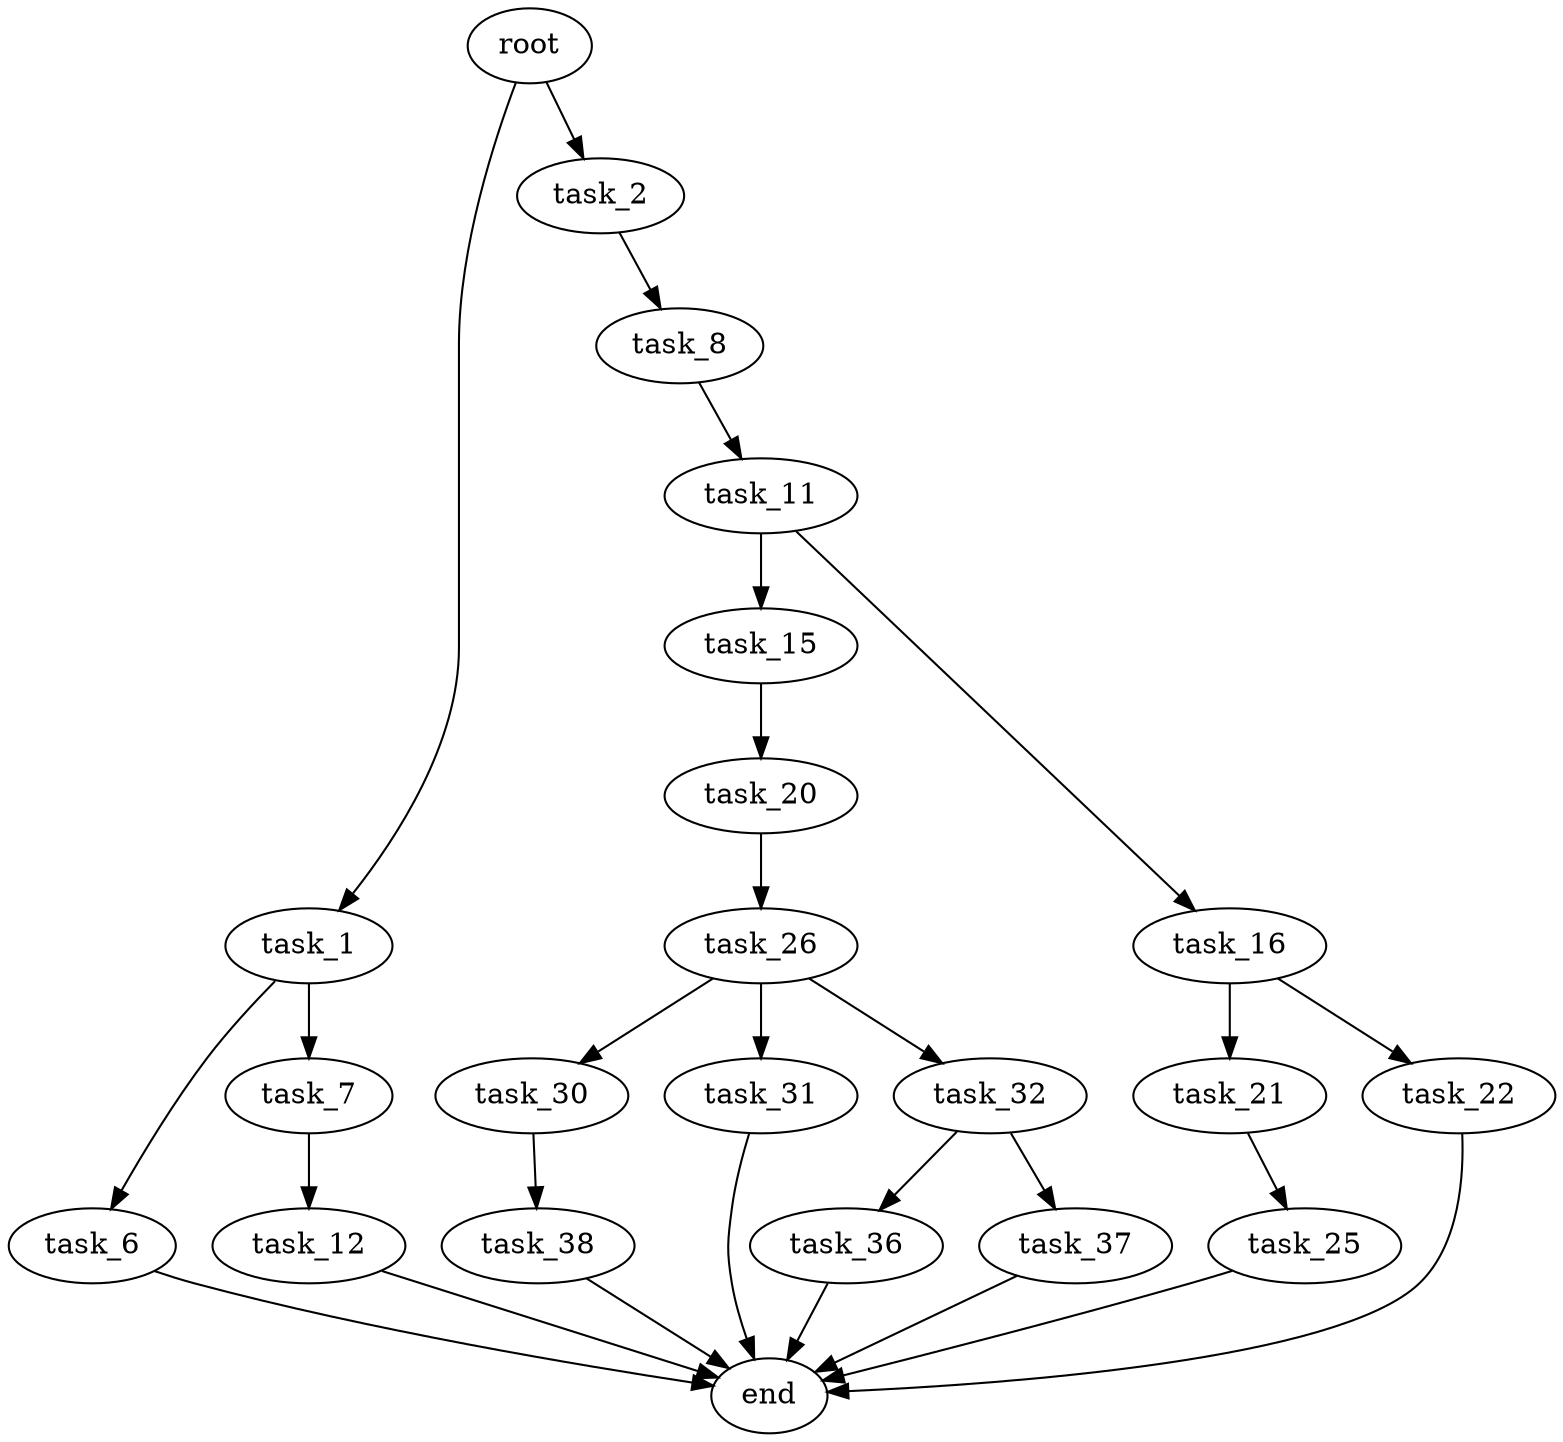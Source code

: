 digraph G {
  root [size="0.000000"];
  task_1 [size="9113484204.000000"];
  task_2 [size="706077970309.000000"];
  task_6 [size="369258701965.000000"];
  task_7 [size="379461672205.000000"];
  task_8 [size="154123704096.000000"];
  task_11 [size="39206175542.000000"];
  task_12 [size="8589934592.000000"];
  task_15 [size="1073741824000.000000"];
  task_16 [size="383942371.000000"];
  task_20 [size="135813886868.000000"];
  task_21 [size="4698468943.000000"];
  task_22 [size="27822342376.000000"];
  task_25 [size="782757789696.000000"];
  task_26 [size="284346105573.000000"];
  task_30 [size="134217728000.000000"];
  task_31 [size="1073741824000.000000"];
  task_32 [size="9941242674.000000"];
  task_36 [size="46230619368.000000"];
  task_37 [size="552896460513.000000"];
  task_38 [size="3128882095.000000"];
  end [size="0.000000"];

  root -> task_1 [size="1.000000"];
  root -> task_2 [size="1.000000"];
  task_1 -> task_6 [size="838860800.000000"];
  task_1 -> task_7 [size="838860800.000000"];
  task_2 -> task_8 [size="536870912.000000"];
  task_6 -> end [size="1.000000"];
  task_7 -> task_12 [size="536870912.000000"];
  task_8 -> task_11 [size="209715200.000000"];
  task_11 -> task_15 [size="838860800.000000"];
  task_11 -> task_16 [size="838860800.000000"];
  task_12 -> end [size="1.000000"];
  task_15 -> task_20 [size="838860800.000000"];
  task_16 -> task_21 [size="33554432.000000"];
  task_16 -> task_22 [size="33554432.000000"];
  task_20 -> task_26 [size="134217728.000000"];
  task_21 -> task_25 [size="75497472.000000"];
  task_22 -> end [size="1.000000"];
  task_25 -> end [size="1.000000"];
  task_26 -> task_30 [size="679477248.000000"];
  task_26 -> task_31 [size="679477248.000000"];
  task_26 -> task_32 [size="679477248.000000"];
  task_30 -> task_38 [size="209715200.000000"];
  task_31 -> end [size="1.000000"];
  task_32 -> task_36 [size="536870912.000000"];
  task_32 -> task_37 [size="536870912.000000"];
  task_36 -> end [size="1.000000"];
  task_37 -> end [size="1.000000"];
  task_38 -> end [size="1.000000"];
}
